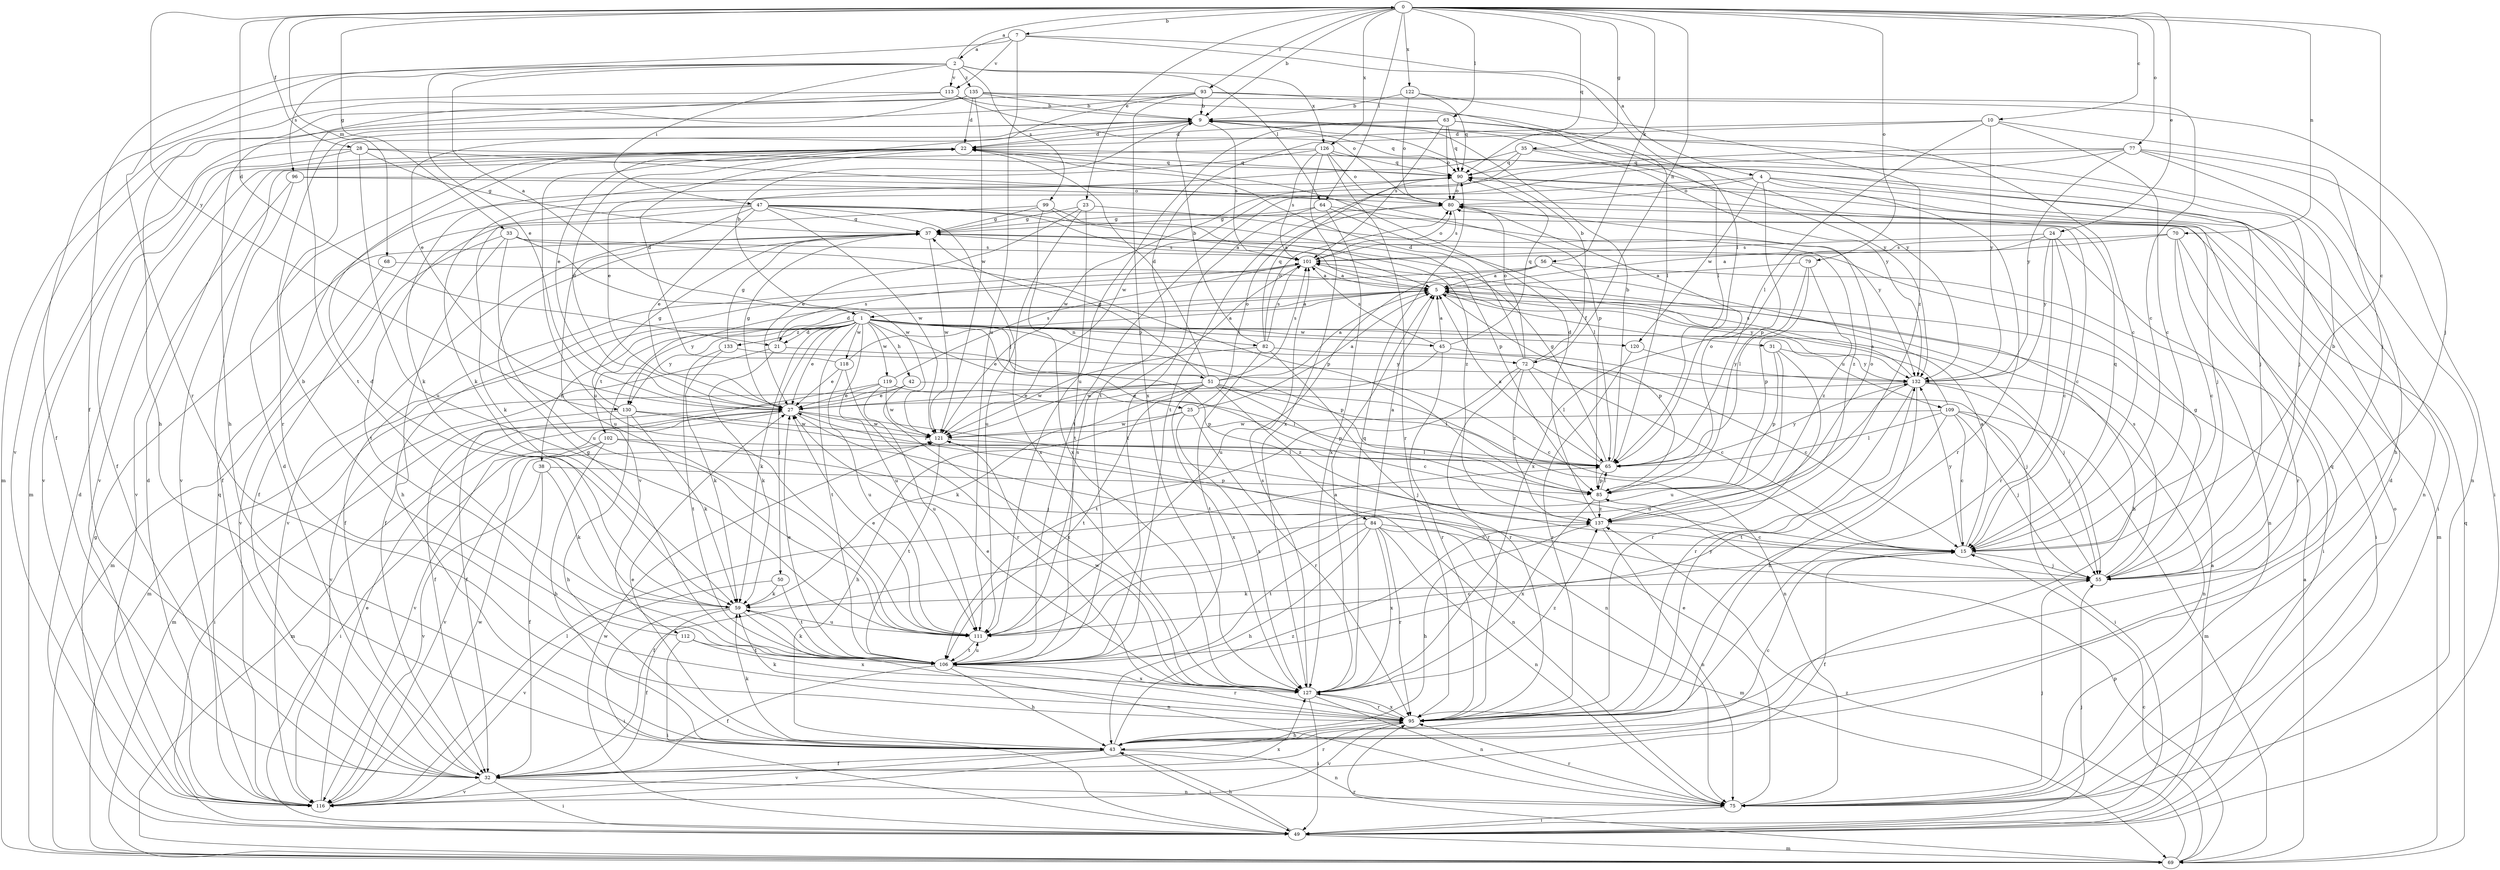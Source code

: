 strict digraph  {
0;
1;
2;
4;
5;
7;
9;
10;
15;
21;
22;
23;
24;
25;
27;
28;
31;
32;
33;
35;
37;
38;
42;
43;
45;
47;
49;
50;
51;
55;
56;
59;
63;
64;
65;
68;
69;
70;
72;
75;
77;
79;
80;
82;
84;
85;
90;
93;
95;
96;
99;
101;
102;
106;
109;
111;
112;
113;
116;
118;
119;
120;
121;
122;
126;
127;
130;
132;
133;
135;
137;
0 -> 7  [label=b];
0 -> 9  [label=b];
0 -> 10  [label=c];
0 -> 15  [label=c];
0 -> 21  [label=d];
0 -> 23  [label=e];
0 -> 24  [label=e];
0 -> 28  [label=f];
0 -> 33  [label=g];
0 -> 35  [label=g];
0 -> 56  [label=k];
0 -> 63  [label=l];
0 -> 64  [label=l];
0 -> 68  [label=m];
0 -> 70  [label=n];
0 -> 72  [label=n];
0 -> 77  [label=o];
0 -> 79  [label=o];
0 -> 90  [label=q];
0 -> 93  [label=r];
0 -> 122  [label=x];
0 -> 126  [label=x];
0 -> 130  [label=y];
1 -> 9  [label=b];
1 -> 21  [label=d];
1 -> 25  [label=e];
1 -> 27  [label=e];
1 -> 38  [label=h];
1 -> 42  [label=h];
1 -> 45  [label=i];
1 -> 50  [label=j];
1 -> 51  [label=j];
1 -> 55  [label=j];
1 -> 59  [label=k];
1 -> 69  [label=m];
1 -> 72  [label=n];
1 -> 82  [label=p];
1 -> 84  [label=p];
1 -> 85  [label=p];
1 -> 102  [label=t];
1 -> 106  [label=t];
1 -> 109  [label=u];
1 -> 111  [label=u];
1 -> 112  [label=v];
1 -> 118  [label=w];
1 -> 119  [label=w];
1 -> 120  [label=w];
1 -> 130  [label=y];
1 -> 133  [label=z];
2 -> 0  [label=a];
2 -> 1  [label=a];
2 -> 27  [label=e];
2 -> 47  [label=i];
2 -> 64  [label=l];
2 -> 95  [label=r];
2 -> 96  [label=s];
2 -> 99  [label=s];
2 -> 113  [label=v];
2 -> 126  [label=x];
2 -> 135  [label=z];
4 -> 49  [label=i];
4 -> 75  [label=n];
4 -> 80  [label=o];
4 -> 85  [label=p];
4 -> 95  [label=r];
4 -> 106  [label=t];
4 -> 120  [label=w];
5 -> 1  [label=a];
5 -> 21  [label=d];
5 -> 31  [label=f];
5 -> 85  [label=p];
5 -> 130  [label=y];
5 -> 132  [label=y];
7 -> 2  [label=a];
7 -> 4  [label=a];
7 -> 32  [label=f];
7 -> 65  [label=l];
7 -> 111  [label=u];
7 -> 113  [label=v];
9 -> 22  [label=d];
9 -> 27  [label=e];
9 -> 69  [label=m];
9 -> 90  [label=q];
9 -> 95  [label=r];
9 -> 101  [label=s];
9 -> 132  [label=y];
10 -> 15  [label=c];
10 -> 22  [label=d];
10 -> 55  [label=j];
10 -> 65  [label=l];
10 -> 106  [label=t];
10 -> 132  [label=y];
15 -> 5  [label=a];
15 -> 32  [label=f];
15 -> 55  [label=j];
15 -> 90  [label=q];
15 -> 132  [label=y];
21 -> 15  [label=c];
21 -> 59  [label=k];
21 -> 101  [label=s];
21 -> 116  [label=v];
22 -> 90  [label=q];
22 -> 111  [label=u];
22 -> 116  [label=v];
23 -> 27  [label=e];
23 -> 37  [label=g];
23 -> 106  [label=t];
23 -> 111  [label=u];
23 -> 137  [label=z];
24 -> 15  [label=c];
24 -> 75  [label=n];
24 -> 95  [label=r];
24 -> 101  [label=s];
24 -> 127  [label=x];
24 -> 132  [label=y];
25 -> 5  [label=a];
25 -> 43  [label=h];
25 -> 80  [label=o];
25 -> 95  [label=r];
25 -> 121  [label=w];
25 -> 127  [label=x];
27 -> 22  [label=d];
27 -> 37  [label=g];
27 -> 55  [label=j];
27 -> 69  [label=m];
27 -> 75  [label=n];
27 -> 116  [label=v];
27 -> 121  [label=w];
28 -> 32  [label=f];
28 -> 37  [label=g];
28 -> 85  [label=p];
28 -> 90  [label=q];
28 -> 111  [label=u];
28 -> 116  [label=v];
31 -> 85  [label=p];
31 -> 95  [label=r];
31 -> 111  [label=u];
31 -> 132  [label=y];
32 -> 22  [label=d];
32 -> 49  [label=i];
32 -> 75  [label=n];
32 -> 95  [label=r];
32 -> 116  [label=v];
33 -> 43  [label=h];
33 -> 85  [label=p];
33 -> 101  [label=s];
33 -> 111  [label=u];
33 -> 116  [label=v];
33 -> 121  [label=w];
35 -> 27  [label=e];
35 -> 55  [label=j];
35 -> 90  [label=q];
35 -> 106  [label=t];
35 -> 132  [label=y];
37 -> 101  [label=s];
37 -> 116  [label=v];
37 -> 121  [label=w];
38 -> 32  [label=f];
38 -> 59  [label=k];
38 -> 85  [label=p];
38 -> 116  [label=v];
42 -> 15  [label=c];
42 -> 27  [label=e];
42 -> 32  [label=f];
42 -> 127  [label=x];
43 -> 15  [label=c];
43 -> 27  [label=e];
43 -> 32  [label=f];
43 -> 49  [label=i];
43 -> 59  [label=k];
43 -> 75  [label=n];
43 -> 90  [label=q];
43 -> 116  [label=v];
43 -> 137  [label=z];
45 -> 5  [label=a];
45 -> 55  [label=j];
45 -> 90  [label=q];
45 -> 95  [label=r];
45 -> 101  [label=s];
45 -> 121  [label=w];
47 -> 5  [label=a];
47 -> 15  [label=c];
47 -> 27  [label=e];
47 -> 32  [label=f];
47 -> 37  [label=g];
47 -> 59  [label=k];
47 -> 111  [label=u];
47 -> 121  [label=w];
47 -> 127  [label=x];
47 -> 137  [label=z];
49 -> 5  [label=a];
49 -> 22  [label=d];
49 -> 37  [label=g];
49 -> 43  [label=h];
49 -> 55  [label=j];
49 -> 69  [label=m];
49 -> 121  [label=w];
50 -> 59  [label=k];
50 -> 106  [label=t];
50 -> 116  [label=v];
51 -> 5  [label=a];
51 -> 22  [label=d];
51 -> 27  [label=e];
51 -> 37  [label=g];
51 -> 59  [label=k];
51 -> 65  [label=l];
51 -> 69  [label=m];
51 -> 75  [label=n];
51 -> 85  [label=p];
51 -> 101  [label=s];
51 -> 106  [label=t];
51 -> 127  [label=x];
51 -> 137  [label=z];
55 -> 9  [label=b];
55 -> 37  [label=g];
55 -> 59  [label=k];
55 -> 101  [label=s];
56 -> 5  [label=a];
56 -> 32  [label=f];
56 -> 43  [label=h];
56 -> 49  [label=i];
56 -> 111  [label=u];
59 -> 22  [label=d];
59 -> 32  [label=f];
59 -> 49  [label=i];
59 -> 75  [label=n];
59 -> 111  [label=u];
63 -> 15  [label=c];
63 -> 22  [label=d];
63 -> 80  [label=o];
63 -> 90  [label=q];
63 -> 101  [label=s];
63 -> 111  [label=u];
63 -> 132  [label=y];
64 -> 37  [label=g];
64 -> 65  [label=l];
64 -> 106  [label=t];
64 -> 127  [label=x];
64 -> 132  [label=y];
65 -> 5  [label=a];
65 -> 9  [label=b];
65 -> 37  [label=g];
65 -> 85  [label=p];
65 -> 132  [label=y];
68 -> 5  [label=a];
68 -> 69  [label=m];
69 -> 5  [label=a];
69 -> 15  [label=c];
69 -> 85  [label=p];
69 -> 90  [label=q];
69 -> 95  [label=r];
69 -> 137  [label=z];
70 -> 5  [label=a];
70 -> 15  [label=c];
70 -> 49  [label=i];
70 -> 95  [label=r];
70 -> 101  [label=s];
72 -> 9  [label=b];
72 -> 15  [label=c];
72 -> 22  [label=d];
72 -> 65  [label=l];
72 -> 80  [label=o];
72 -> 95  [label=r];
72 -> 106  [label=t];
72 -> 137  [label=z];
75 -> 22  [label=d];
75 -> 27  [label=e];
75 -> 49  [label=i];
75 -> 55  [label=j];
75 -> 80  [label=o];
75 -> 95  [label=r];
77 -> 43  [label=h];
77 -> 49  [label=i];
77 -> 59  [label=k];
77 -> 75  [label=n];
77 -> 90  [label=q];
77 -> 121  [label=w];
77 -> 132  [label=y];
79 -> 5  [label=a];
79 -> 65  [label=l];
79 -> 85  [label=p];
79 -> 137  [label=z];
80 -> 37  [label=g];
80 -> 69  [label=m];
80 -> 101  [label=s];
82 -> 9  [label=b];
82 -> 15  [label=c];
82 -> 80  [label=o];
82 -> 90  [label=q];
82 -> 95  [label=r];
82 -> 101  [label=s];
82 -> 106  [label=t];
82 -> 121  [label=w];
84 -> 5  [label=a];
84 -> 15  [label=c];
84 -> 32  [label=f];
84 -> 43  [label=h];
84 -> 69  [label=m];
84 -> 75  [label=n];
84 -> 95  [label=r];
84 -> 106  [label=t];
84 -> 127  [label=x];
85 -> 65  [label=l];
85 -> 80  [label=o];
85 -> 127  [label=x];
85 -> 137  [label=z];
90 -> 80  [label=o];
90 -> 121  [label=w];
93 -> 9  [label=b];
93 -> 15  [label=c];
93 -> 27  [label=e];
93 -> 43  [label=h];
93 -> 65  [label=l];
93 -> 116  [label=v];
93 -> 127  [label=x];
95 -> 43  [label=h];
95 -> 59  [label=k];
95 -> 116  [label=v];
95 -> 127  [label=x];
95 -> 132  [label=y];
96 -> 32  [label=f];
96 -> 55  [label=j];
96 -> 80  [label=o];
96 -> 116  [label=v];
99 -> 5  [label=a];
99 -> 37  [label=g];
99 -> 85  [label=p];
99 -> 106  [label=t];
99 -> 127  [label=x];
101 -> 5  [label=a];
101 -> 32  [label=f];
101 -> 80  [label=o];
102 -> 43  [label=h];
102 -> 49  [label=i];
102 -> 55  [label=j];
102 -> 65  [label=l];
102 -> 116  [label=v];
106 -> 27  [label=e];
106 -> 32  [label=f];
106 -> 37  [label=g];
106 -> 43  [label=h];
106 -> 59  [label=k];
106 -> 95  [label=r];
106 -> 111  [label=u];
106 -> 127  [label=x];
109 -> 5  [label=a];
109 -> 15  [label=c];
109 -> 49  [label=i];
109 -> 55  [label=j];
109 -> 65  [label=l];
109 -> 69  [label=m];
109 -> 106  [label=t];
109 -> 121  [label=w];
111 -> 15  [label=c];
111 -> 27  [label=e];
111 -> 101  [label=s];
111 -> 106  [label=t];
112 -> 9  [label=b];
112 -> 49  [label=i];
112 -> 106  [label=t];
112 -> 127  [label=x];
113 -> 9  [label=b];
113 -> 32  [label=f];
113 -> 80  [label=o];
113 -> 106  [label=t];
116 -> 22  [label=d];
116 -> 27  [label=e];
116 -> 65  [label=l];
116 -> 90  [label=q];
116 -> 121  [label=w];
116 -> 127  [label=x];
118 -> 5  [label=a];
118 -> 22  [label=d];
118 -> 27  [label=e];
118 -> 95  [label=r];
118 -> 111  [label=u];
119 -> 27  [label=e];
119 -> 32  [label=f];
119 -> 65  [label=l];
119 -> 101  [label=s];
119 -> 111  [label=u];
119 -> 121  [label=w];
120 -> 95  [label=r];
120 -> 132  [label=y];
121 -> 65  [label=l];
121 -> 75  [label=n];
121 -> 106  [label=t];
122 -> 9  [label=b];
122 -> 80  [label=o];
122 -> 90  [label=q];
122 -> 137  [label=z];
126 -> 55  [label=j];
126 -> 59  [label=k];
126 -> 80  [label=o];
126 -> 90  [label=q];
126 -> 95  [label=r];
126 -> 101  [label=s];
126 -> 116  [label=v];
126 -> 127  [label=x];
127 -> 5  [label=a];
127 -> 27  [label=e];
127 -> 49  [label=i];
127 -> 75  [label=n];
127 -> 90  [label=q];
127 -> 95  [label=r];
127 -> 101  [label=s];
127 -> 121  [label=w];
127 -> 137  [label=z];
130 -> 37  [label=g];
130 -> 43  [label=h];
130 -> 49  [label=i];
130 -> 59  [label=k];
130 -> 65  [label=l];
130 -> 121  [label=w];
132 -> 27  [label=e];
132 -> 43  [label=h];
132 -> 55  [label=j];
132 -> 75  [label=n];
132 -> 95  [label=r];
132 -> 101  [label=s];
132 -> 111  [label=u];
133 -> 37  [label=g];
133 -> 59  [label=k];
133 -> 106  [label=t];
133 -> 132  [label=y];
135 -> 9  [label=b];
135 -> 22  [label=d];
135 -> 43  [label=h];
135 -> 55  [label=j];
135 -> 65  [label=l];
135 -> 69  [label=m];
135 -> 121  [label=w];
137 -> 15  [label=c];
137 -> 22  [label=d];
137 -> 43  [label=h];
137 -> 75  [label=n];
137 -> 80  [label=o];
}
